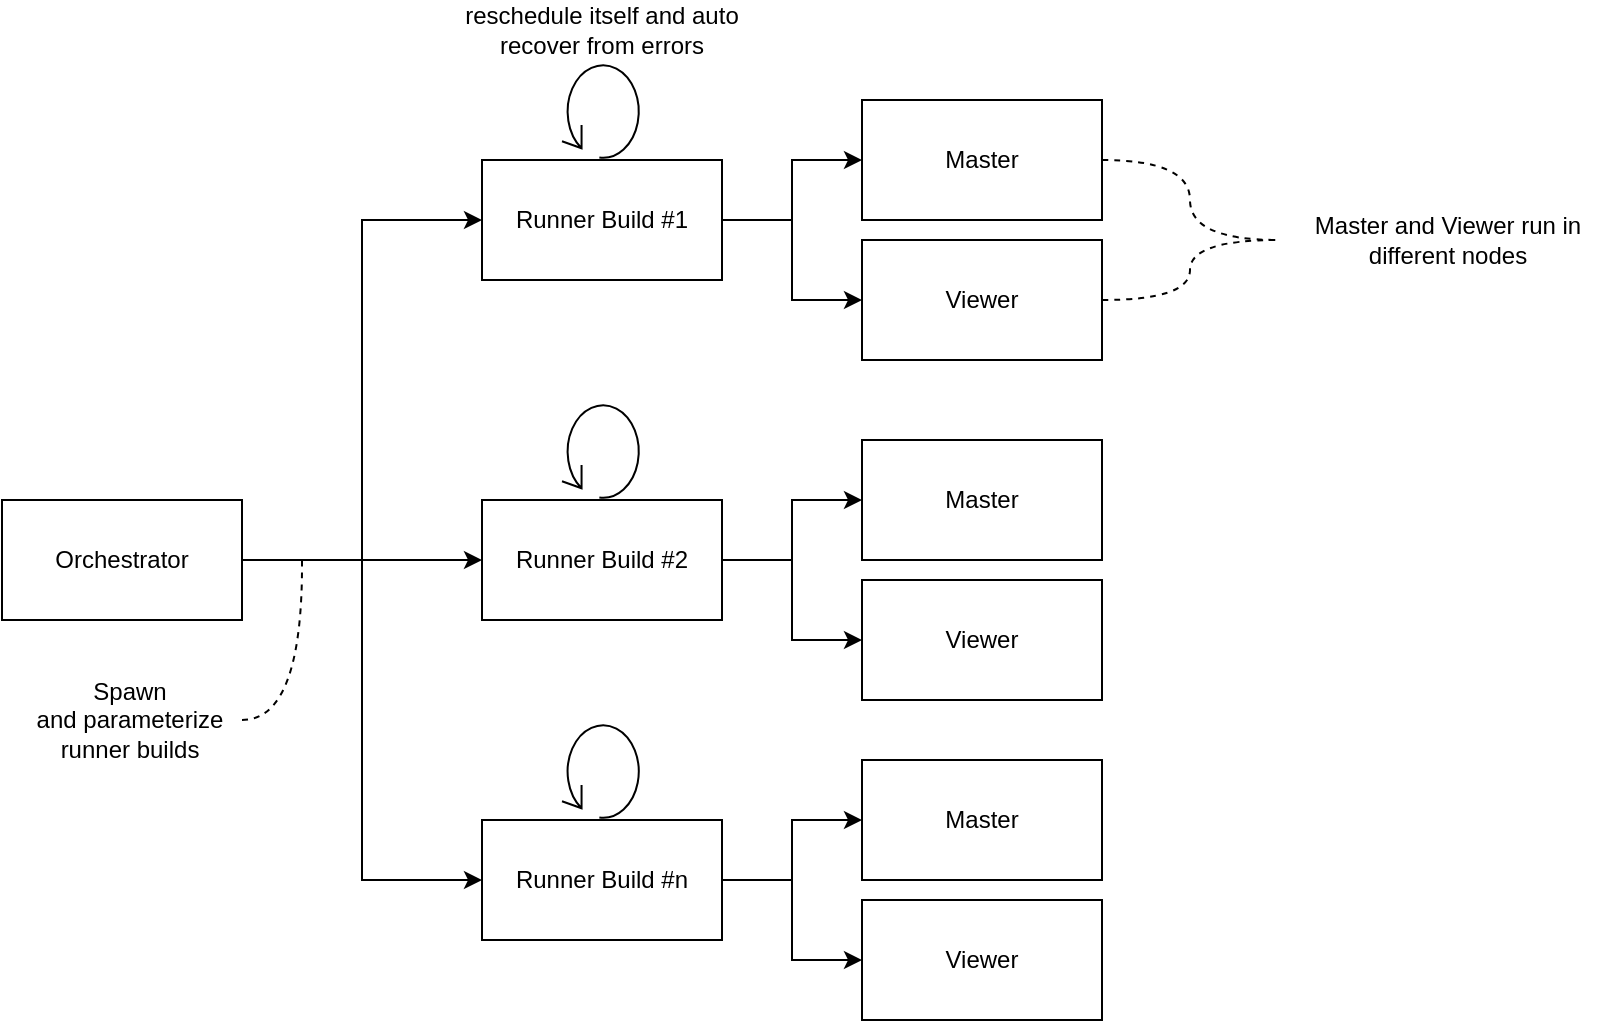 <mxfile version="12.4.8" type="device"><diagram id="gb7RLNl4sm2ad9Ld4USY" name="Page-1"><mxGraphModel dx="1426" dy="745" grid="1" gridSize="10" guides="1" tooltips="1" connect="1" arrows="1" fold="1" page="1" pageScale="1" pageWidth="850" pageHeight="1100" math="0" shadow="0"><root><mxCell id="0"/><mxCell id="1" parent="0"/><mxCell id="XESpkyzioS2aW6fEMGQe-1" style="edgeStyle=orthogonalEdgeStyle;rounded=0;orthogonalLoop=1;jettySize=auto;html=1;exitX=1;exitY=0.5;exitDx=0;exitDy=0;entryX=0;entryY=0.5;entryDx=0;entryDy=0;" edge="1" parent="1" source="XESpkyzioS2aW6fEMGQe-4" target="XESpkyzioS2aW6fEMGQe-7"><mxGeometry relative="1" as="geometry"/></mxCell><mxCell id="XESpkyzioS2aW6fEMGQe-2" style="edgeStyle=orthogonalEdgeStyle;rounded=0;orthogonalLoop=1;jettySize=auto;html=1;exitX=1;exitY=0.5;exitDx=0;exitDy=0;entryX=0;entryY=0.5;entryDx=0;entryDy=0;" edge="1" parent="1" source="XESpkyzioS2aW6fEMGQe-4" target="XESpkyzioS2aW6fEMGQe-14"><mxGeometry relative="1" as="geometry"/></mxCell><mxCell id="XESpkyzioS2aW6fEMGQe-3" style="edgeStyle=orthogonalEdgeStyle;rounded=0;orthogonalLoop=1;jettySize=auto;html=1;exitX=1;exitY=0.5;exitDx=0;exitDy=0;entryX=0;entryY=0.5;entryDx=0;entryDy=0;" edge="1" parent="1" source="XESpkyzioS2aW6fEMGQe-4" target="XESpkyzioS2aW6fEMGQe-20"><mxGeometry relative="1" as="geometry"/></mxCell><mxCell id="XESpkyzioS2aW6fEMGQe-4" value="Orchestrator" style="rounded=0;whiteSpace=wrap;html=1;" vertex="1" parent="1"><mxGeometry x="182" y="330" width="120" height="60" as="geometry"/></mxCell><mxCell id="XESpkyzioS2aW6fEMGQe-5" style="edgeStyle=orthogonalEdgeStyle;rounded=0;orthogonalLoop=1;jettySize=auto;html=1;exitX=1;exitY=0.5;exitDx=0;exitDy=0;entryX=0;entryY=0.5;entryDx=0;entryDy=0;" edge="1" parent="1" source="XESpkyzioS2aW6fEMGQe-7" target="XESpkyzioS2aW6fEMGQe-8"><mxGeometry relative="1" as="geometry"/></mxCell><mxCell id="XESpkyzioS2aW6fEMGQe-6" style="edgeStyle=orthogonalEdgeStyle;rounded=0;orthogonalLoop=1;jettySize=auto;html=1;exitX=1;exitY=0.5;exitDx=0;exitDy=0;entryX=0;entryY=0.5;entryDx=0;entryDy=0;" edge="1" parent="1" source="XESpkyzioS2aW6fEMGQe-7" target="XESpkyzioS2aW6fEMGQe-9"><mxGeometry relative="1" as="geometry"/></mxCell><mxCell id="XESpkyzioS2aW6fEMGQe-7" value="Runner Build #1" style="rounded=0;whiteSpace=wrap;html=1;" vertex="1" parent="1"><mxGeometry x="422" y="160" width="120" height="60" as="geometry"/></mxCell><mxCell id="XESpkyzioS2aW6fEMGQe-30" style="edgeStyle=orthogonalEdgeStyle;rounded=0;orthogonalLoop=1;jettySize=auto;html=1;exitX=1;exitY=0.5;exitDx=0;exitDy=0;entryX=0;entryY=0.5;entryDx=0;entryDy=0;dashed=1;curved=1;endArrow=none;endFill=0;" edge="1" parent="1" source="XESpkyzioS2aW6fEMGQe-8" target="XESpkyzioS2aW6fEMGQe-29"><mxGeometry relative="1" as="geometry"/></mxCell><mxCell id="XESpkyzioS2aW6fEMGQe-8" value="Master" style="rounded=0;whiteSpace=wrap;html=1;" vertex="1" parent="1"><mxGeometry x="612" y="130" width="120" height="60" as="geometry"/></mxCell><mxCell id="XESpkyzioS2aW6fEMGQe-31" style="edgeStyle=orthogonalEdgeStyle;curved=1;rounded=0;orthogonalLoop=1;jettySize=auto;html=1;exitX=1;exitY=0.5;exitDx=0;exitDy=0;entryX=0;entryY=0.5;entryDx=0;entryDy=0;dashed=1;endArrow=none;endFill=0;" edge="1" parent="1" source="XESpkyzioS2aW6fEMGQe-9" target="XESpkyzioS2aW6fEMGQe-29"><mxGeometry relative="1" as="geometry"/></mxCell><mxCell id="XESpkyzioS2aW6fEMGQe-9" value="Viewer" style="rounded=0;whiteSpace=wrap;html=1;" vertex="1" parent="1"><mxGeometry x="612" y="200" width="120" height="60" as="geometry"/></mxCell><mxCell id="XESpkyzioS2aW6fEMGQe-10" value="" style="shape=mxgraph.bpmn.loop;html=1;outlineConnect=0;" vertex="1" parent="1"><mxGeometry x="462" y="110" width="40" height="50" as="geometry"/></mxCell><mxCell id="XESpkyzioS2aW6fEMGQe-11" value="reschedule itself and auto recover from errors" style="text;html=1;strokeColor=none;fillColor=none;align=center;verticalAlign=middle;whiteSpace=wrap;rounded=0;" vertex="1" parent="1"><mxGeometry x="412" y="80" width="140" height="30" as="geometry"/></mxCell><mxCell id="XESpkyzioS2aW6fEMGQe-12" style="edgeStyle=orthogonalEdgeStyle;rounded=0;orthogonalLoop=1;jettySize=auto;html=1;exitX=1;exitY=0.5;exitDx=0;exitDy=0;entryX=0;entryY=0.5;entryDx=0;entryDy=0;" edge="1" parent="1" source="XESpkyzioS2aW6fEMGQe-14" target="XESpkyzioS2aW6fEMGQe-15"><mxGeometry relative="1" as="geometry"/></mxCell><mxCell id="XESpkyzioS2aW6fEMGQe-13" style="edgeStyle=orthogonalEdgeStyle;rounded=0;orthogonalLoop=1;jettySize=auto;html=1;exitX=1;exitY=0.5;exitDx=0;exitDy=0;entryX=0;entryY=0.5;entryDx=0;entryDy=0;" edge="1" parent="1" source="XESpkyzioS2aW6fEMGQe-14" target="XESpkyzioS2aW6fEMGQe-16"><mxGeometry relative="1" as="geometry"/></mxCell><mxCell id="XESpkyzioS2aW6fEMGQe-14" value="Runner Build #2" style="rounded=0;whiteSpace=wrap;html=1;" vertex="1" parent="1"><mxGeometry x="422" y="330" width="120" height="60" as="geometry"/></mxCell><mxCell id="XESpkyzioS2aW6fEMGQe-15" value="Master" style="rounded=0;whiteSpace=wrap;html=1;" vertex="1" parent="1"><mxGeometry x="612" y="300" width="120" height="60" as="geometry"/></mxCell><mxCell id="XESpkyzioS2aW6fEMGQe-16" value="Viewer" style="rounded=0;whiteSpace=wrap;html=1;" vertex="1" parent="1"><mxGeometry x="612" y="370" width="120" height="60" as="geometry"/></mxCell><mxCell id="XESpkyzioS2aW6fEMGQe-17" value="" style="shape=mxgraph.bpmn.loop;html=1;outlineConnect=0;" vertex="1" parent="1"><mxGeometry x="462" y="280" width="40" height="50" as="geometry"/></mxCell><mxCell id="XESpkyzioS2aW6fEMGQe-18" style="edgeStyle=orthogonalEdgeStyle;rounded=0;orthogonalLoop=1;jettySize=auto;html=1;exitX=1;exitY=0.5;exitDx=0;exitDy=0;entryX=0;entryY=0.5;entryDx=0;entryDy=0;" edge="1" parent="1" source="XESpkyzioS2aW6fEMGQe-20" target="XESpkyzioS2aW6fEMGQe-21"><mxGeometry relative="1" as="geometry"/></mxCell><mxCell id="XESpkyzioS2aW6fEMGQe-19" style="edgeStyle=orthogonalEdgeStyle;rounded=0;orthogonalLoop=1;jettySize=auto;html=1;exitX=1;exitY=0.5;exitDx=0;exitDy=0;entryX=0;entryY=0.5;entryDx=0;entryDy=0;" edge="1" parent="1" source="XESpkyzioS2aW6fEMGQe-20" target="XESpkyzioS2aW6fEMGQe-22"><mxGeometry relative="1" as="geometry"/></mxCell><mxCell id="XESpkyzioS2aW6fEMGQe-20" value="Runner Build #n" style="rounded=0;whiteSpace=wrap;html=1;" vertex="1" parent="1"><mxGeometry x="422" y="490" width="120" height="60" as="geometry"/></mxCell><mxCell id="XESpkyzioS2aW6fEMGQe-21" value="Master" style="rounded=0;whiteSpace=wrap;html=1;" vertex="1" parent="1"><mxGeometry x="612" y="460" width="120" height="60" as="geometry"/></mxCell><mxCell id="XESpkyzioS2aW6fEMGQe-22" value="Viewer" style="rounded=0;whiteSpace=wrap;html=1;" vertex="1" parent="1"><mxGeometry x="612" y="530" width="120" height="60" as="geometry"/></mxCell><mxCell id="XESpkyzioS2aW6fEMGQe-23" value="" style="shape=mxgraph.bpmn.loop;html=1;outlineConnect=0;" vertex="1" parent="1"><mxGeometry x="462" y="440" width="40" height="50" as="geometry"/></mxCell><mxCell id="XESpkyzioS2aW6fEMGQe-25" style="edgeStyle=orthogonalEdgeStyle;rounded=0;orthogonalLoop=1;jettySize=auto;html=1;exitX=1;exitY=0.5;exitDx=0;exitDy=0;curved=1;endArrow=none;endFill=0;dashed=1;" edge="1" parent="1" source="XESpkyzioS2aW6fEMGQe-26"><mxGeometry relative="1" as="geometry"><mxPoint x="332" y="360" as="targetPoint"/></mxGeometry></mxCell><mxCell id="XESpkyzioS2aW6fEMGQe-26" value="Spawn and&amp;nbsp;parameterize runner builds" style="text;html=1;strokeColor=none;fillColor=none;align=center;verticalAlign=middle;whiteSpace=wrap;rounded=0;" vertex="1" parent="1"><mxGeometry x="190" y="410" width="112" height="60" as="geometry"/></mxCell><mxCell id="XESpkyzioS2aW6fEMGQe-29" value="Master and Viewer run in different nodes" style="text;html=1;strokeColor=none;fillColor=none;align=center;verticalAlign=middle;whiteSpace=wrap;rounded=0;" vertex="1" parent="1"><mxGeometry x="820" y="160" width="170" height="80" as="geometry"/></mxCell></root></mxGraphModel></diagram></mxfile>